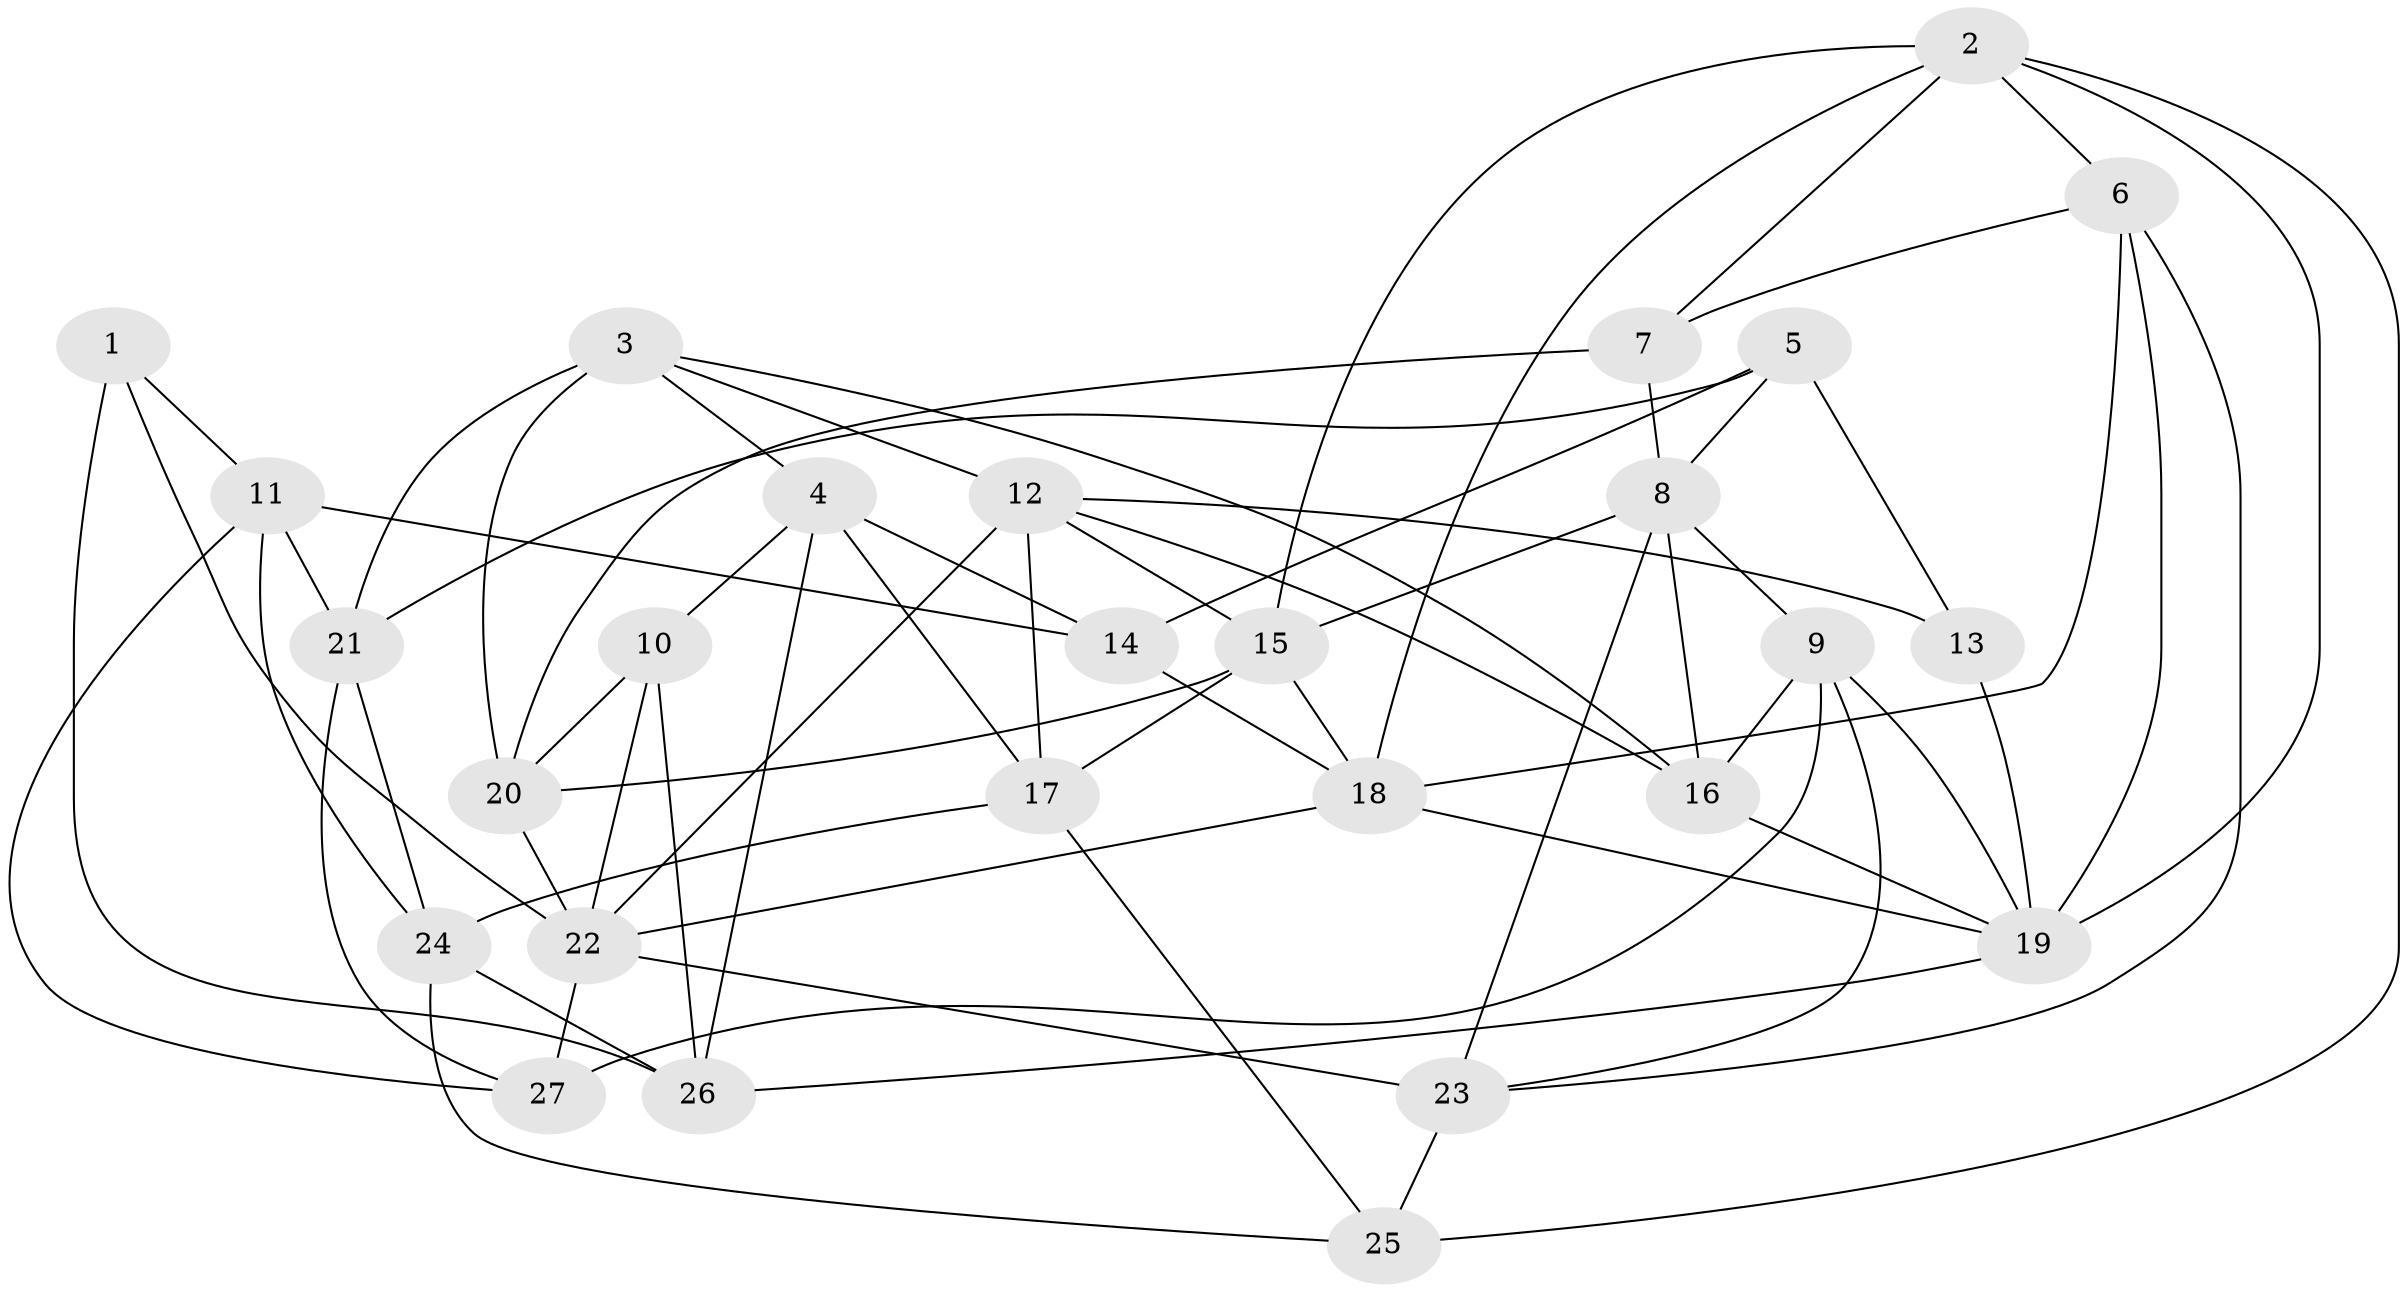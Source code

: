 // original degree distribution, {4: 1.0}
// Generated by graph-tools (version 1.1) at 2025/03/03/09/25 03:03:02]
// undirected, 27 vertices, 67 edges
graph export_dot {
graph [start="1"]
  node [color=gray90,style=filled];
  1;
  2;
  3;
  4;
  5;
  6;
  7;
  8;
  9;
  10;
  11;
  12;
  13;
  14;
  15;
  16;
  17;
  18;
  19;
  20;
  21;
  22;
  23;
  24;
  25;
  26;
  27;
  1 -- 11 [weight=1.0];
  1 -- 22 [weight=1.0];
  1 -- 26 [weight=2.0];
  2 -- 6 [weight=1.0];
  2 -- 7 [weight=1.0];
  2 -- 15 [weight=1.0];
  2 -- 18 [weight=1.0];
  2 -- 19 [weight=1.0];
  2 -- 25 [weight=1.0];
  3 -- 4 [weight=1.0];
  3 -- 12 [weight=1.0];
  3 -- 16 [weight=1.0];
  3 -- 20 [weight=2.0];
  3 -- 21 [weight=1.0];
  4 -- 10 [weight=1.0];
  4 -- 14 [weight=1.0];
  4 -- 17 [weight=2.0];
  4 -- 26 [weight=1.0];
  5 -- 8 [weight=1.0];
  5 -- 13 [weight=2.0];
  5 -- 14 [weight=1.0];
  5 -- 21 [weight=2.0];
  6 -- 7 [weight=1.0];
  6 -- 18 [weight=1.0];
  6 -- 19 [weight=2.0];
  6 -- 23 [weight=1.0];
  7 -- 8 [weight=1.0];
  7 -- 20 [weight=1.0];
  8 -- 9 [weight=1.0];
  8 -- 15 [weight=1.0];
  8 -- 16 [weight=1.0];
  8 -- 23 [weight=1.0];
  9 -- 16 [weight=2.0];
  9 -- 19 [weight=1.0];
  9 -- 23 [weight=1.0];
  9 -- 27 [weight=1.0];
  10 -- 20 [weight=1.0];
  10 -- 22 [weight=1.0];
  10 -- 26 [weight=1.0];
  11 -- 14 [weight=1.0];
  11 -- 21 [weight=1.0];
  11 -- 24 [weight=1.0];
  11 -- 27 [weight=2.0];
  12 -- 13 [weight=1.0];
  12 -- 15 [weight=1.0];
  12 -- 16 [weight=1.0];
  12 -- 17 [weight=1.0];
  12 -- 22 [weight=1.0];
  13 -- 19 [weight=1.0];
  14 -- 18 [weight=1.0];
  15 -- 17 [weight=1.0];
  15 -- 18 [weight=1.0];
  15 -- 20 [weight=1.0];
  16 -- 19 [weight=1.0];
  17 -- 24 [weight=1.0];
  17 -- 25 [weight=1.0];
  18 -- 19 [weight=1.0];
  18 -- 22 [weight=1.0];
  19 -- 26 [weight=1.0];
  20 -- 22 [weight=1.0];
  21 -- 24 [weight=1.0];
  21 -- 27 [weight=1.0];
  22 -- 23 [weight=1.0];
  22 -- 27 [weight=2.0];
  23 -- 25 [weight=2.0];
  24 -- 25 [weight=2.0];
  24 -- 26 [weight=1.0];
}
